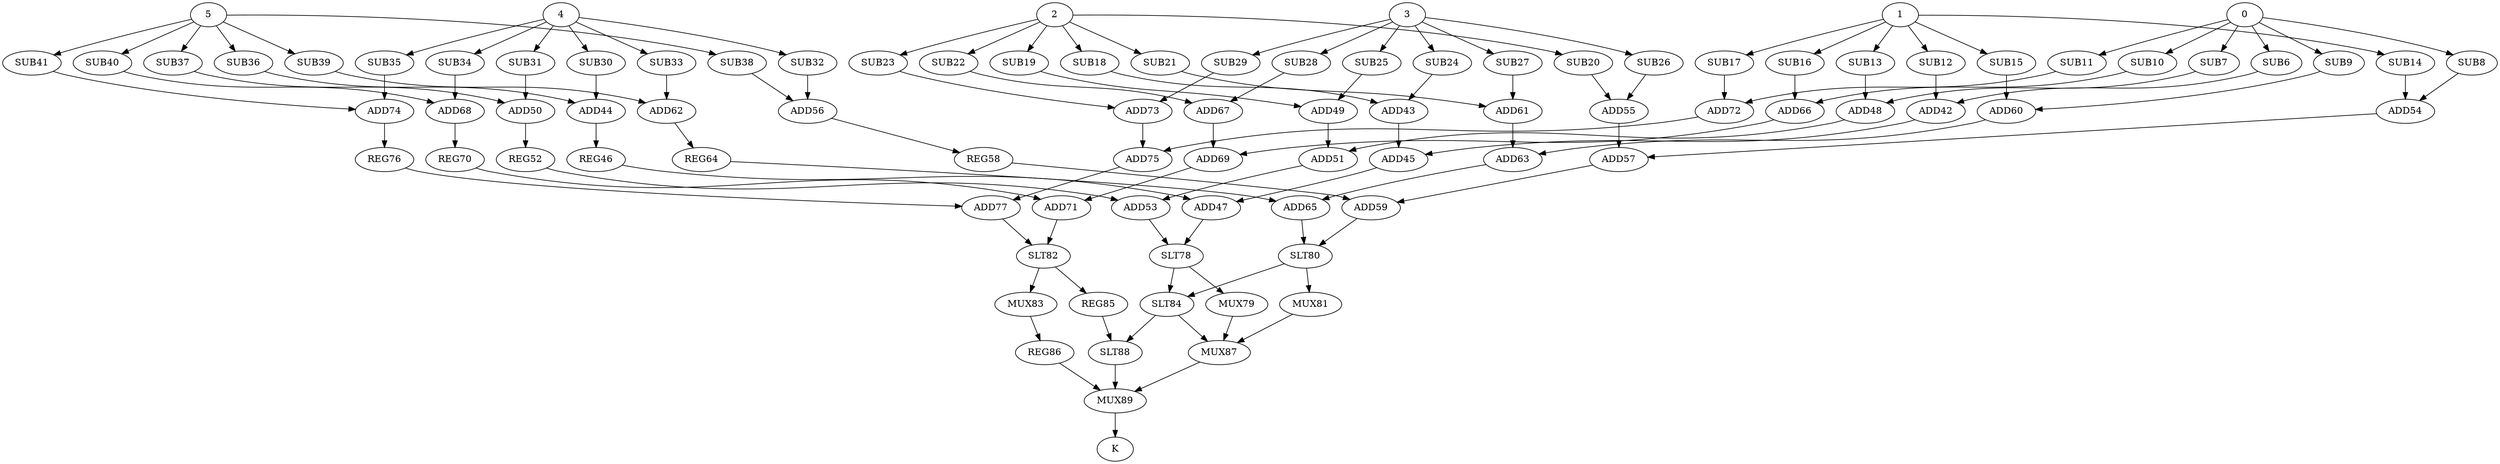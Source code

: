 strict digraph  {
0;
6 [label=SUB6];
7 [label=SUB7];
8 [label=SUB8];
9 [label=SUB9];
10 [label=SUB10];
11 [label=SUB11];
1;
12 [label=SUB12];
13 [label=SUB13];
14 [label=SUB14];
15 [label=SUB15];
16 [label=SUB16];
17 [label=SUB17];
2;
18 [label=SUB18];
19 [label=SUB19];
20 [label=SUB20];
21 [label=SUB21];
22 [label=SUB22];
23 [label=SUB23];
3;
24 [label=SUB24];
25 [label=SUB25];
26 [label=SUB26];
27 [label=SUB27];
28 [label=SUB28];
29 [label=SUB29];
4;
30 [label=SUB30];
31 [label=SUB31];
32 [label=SUB32];
33 [label=SUB33];
34 [label=SUB34];
35 [label=SUB35];
5;
36 [label=SUB36];
37 [label=SUB37];
38 [label=SUB38];
39 [label=SUB39];
40 [label=SUB40];
41 [label=SUB41];
42 [label=ADD42];
43 [label=ADD43];
44 [label=ADD44];
45 [label=ADD45];
46 [label=REG46];
47 [label=ADD47];
48 [label=ADD48];
49 [label=ADD49];
50 [label=ADD50];
51 [label=ADD51];
52 [label=REG52];
53 [label=ADD53];
54 [label=ADD54];
55 [label=ADD55];
56 [label=ADD56];
57 [label=ADD57];
58 [label=REG58];
59 [label=ADD59];
60 [label=ADD60];
61 [label=ADD61];
62 [label=ADD62];
63 [label=ADD63];
64 [label=REG64];
65 [label=ADD65];
66 [label=ADD66];
67 [label=ADD67];
68 [label=ADD68];
69 [label=ADD69];
70 [label=REG70];
71 [label=ADD71];
72 [label=ADD72];
73 [label=ADD73];
74 [label=ADD74];
75 [label=ADD75];
76 [label=REG76];
77 [label=ADD77];
78 [label=SLT78];
79 [label=MUX79];
80 [label=SLT80];
81 [label=MUX81];
82 [label=SLT82];
83 [label=MUX83];
84 [label=SLT84];
85 [label=REG85];
86 [label=REG86];
87 [label=MUX87];
88 [label=SLT88];
89 [label=MUX89];
90 [label=K];
0 -> 6;
0 -> 7;
0 -> 8;
0 -> 9;
0 -> 10;
0 -> 11;
6 -> 42;
7 -> 48;
8 -> 54;
9 -> 60;
10 -> 66;
11 -> 72;
1 -> 12;
1 -> 13;
1 -> 14;
1 -> 15;
1 -> 16;
1 -> 17;
12 -> 42;
13 -> 48;
14 -> 54;
15 -> 60;
16 -> 66;
17 -> 72;
2 -> 18;
2 -> 19;
2 -> 20;
2 -> 21;
2 -> 22;
2 -> 23;
18 -> 43;
19 -> 49;
20 -> 55;
21 -> 61;
22 -> 67;
23 -> 73;
3 -> 24;
3 -> 25;
3 -> 26;
3 -> 27;
3 -> 28;
3 -> 29;
24 -> 43;
25 -> 49;
26 -> 55;
27 -> 61;
28 -> 67;
29 -> 73;
4 -> 30;
4 -> 31;
4 -> 32;
4 -> 33;
4 -> 34;
4 -> 35;
30 -> 44;
31 -> 50;
32 -> 56;
33 -> 62;
34 -> 68;
35 -> 74;
5 -> 36;
5 -> 37;
5 -> 38;
5 -> 39;
5 -> 40;
5 -> 41;
36 -> 44;
37 -> 50;
38 -> 56;
39 -> 62;
40 -> 68;
41 -> 74;
42 -> 45;
43 -> 45;
44 -> 46;
45 -> 47;
46 -> 47;
47 -> 78;
48 -> 51;
49 -> 51;
50 -> 52;
51 -> 53;
52 -> 53;
53 -> 78;
54 -> 57;
55 -> 57;
56 -> 58;
57 -> 59;
58 -> 59;
59 -> 80;
60 -> 63;
61 -> 63;
62 -> 64;
63 -> 65;
64 -> 65;
65 -> 80;
66 -> 69;
67 -> 69;
68 -> 70;
69 -> 71;
70 -> 71;
71 -> 82;
72 -> 75;
73 -> 75;
74 -> 76;
75 -> 77;
76 -> 77;
77 -> 82;
78 -> 79;
78 -> 84;
79 -> 87;
80 -> 81;
80 -> 84;
81 -> 87;
82 -> 83;
82 -> 85;
83 -> 86;
84 -> 87;
84 -> 88;
85 -> 88;
86 -> 89;
87 -> 89;
88 -> 89;
89 -> 90;
}
